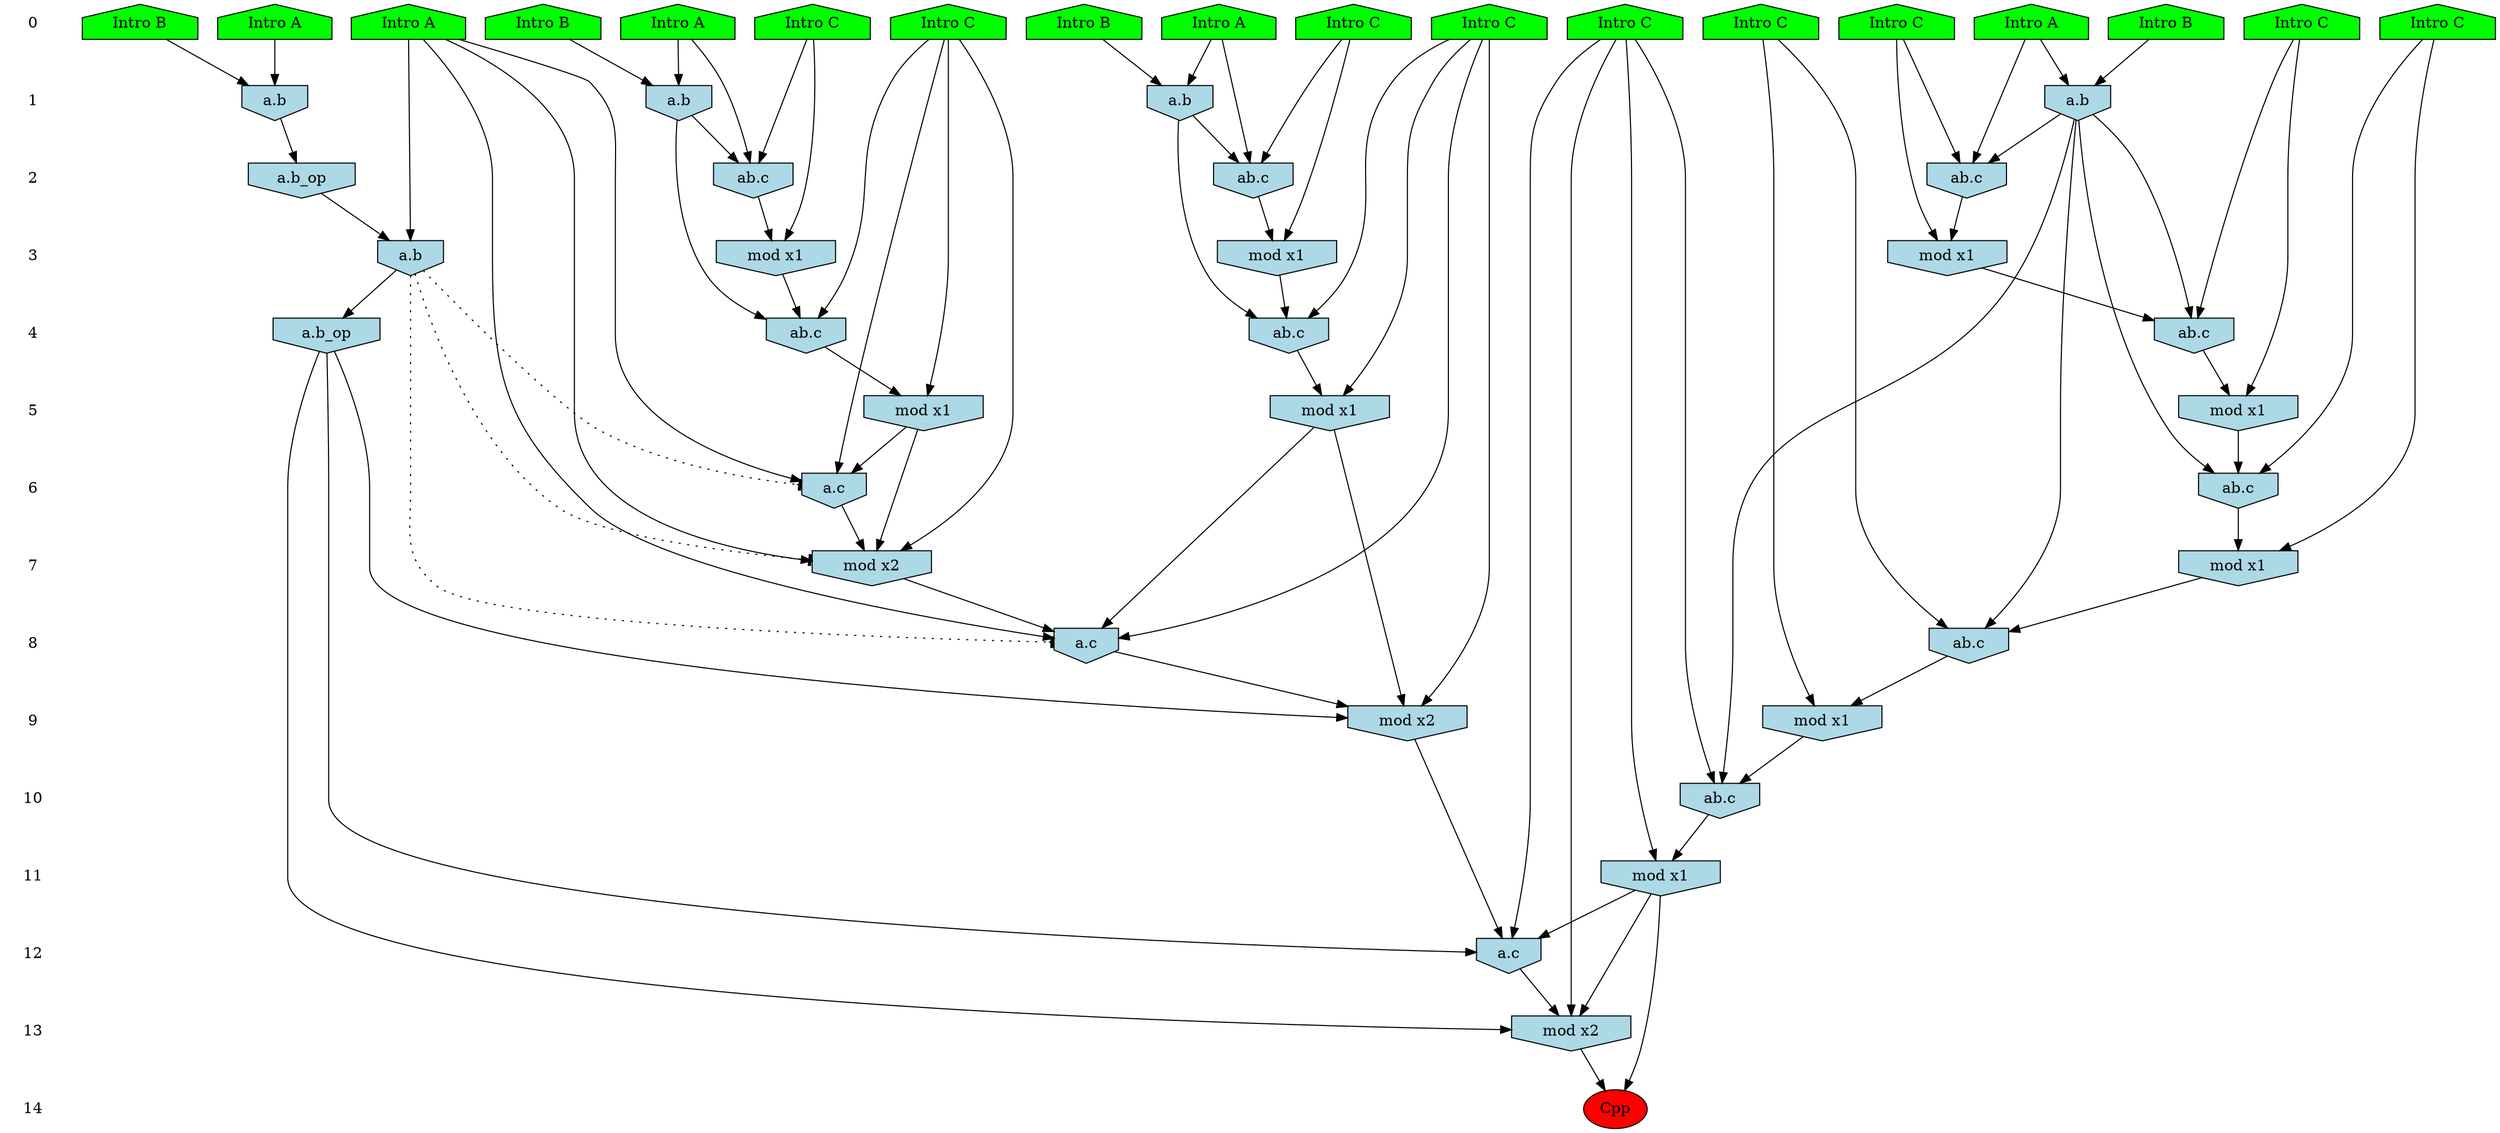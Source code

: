 /* Compression of 1 causal flows obtained in average at 1.921078E+01 t.u */
/* Compressed causal flows were: [3504] */
digraph G{
 ranksep=.5 ; 
{ rank = same ; "0" [shape=plaintext] ; node_1 [label ="Intro B", shape=house, style=filled, fillcolor=green] ;
node_2 [label ="Intro B", shape=house, style=filled, fillcolor=green] ;
node_3 [label ="Intro A", shape=house, style=filled, fillcolor=green] ;
node_4 [label ="Intro A", shape=house, style=filled, fillcolor=green] ;
node_5 [label ="Intro B", shape=house, style=filled, fillcolor=green] ;
node_6 [label ="Intro A", shape=house, style=filled, fillcolor=green] ;
node_7 [label ="Intro A", shape=house, style=filled, fillcolor=green] ;
node_8 [label ="Intro A", shape=house, style=filled, fillcolor=green] ;
node_9 [label ="Intro B", shape=house, style=filled, fillcolor=green] ;
node_10 [label ="Intro C", shape=house, style=filled, fillcolor=green] ;
node_11 [label ="Intro C", shape=house, style=filled, fillcolor=green] ;
node_12 [label ="Intro C", shape=house, style=filled, fillcolor=green] ;
node_13 [label ="Intro C", shape=house, style=filled, fillcolor=green] ;
node_14 [label ="Intro C", shape=house, style=filled, fillcolor=green] ;
node_15 [label ="Intro C", shape=house, style=filled, fillcolor=green] ;
node_16 [label ="Intro C", shape=house, style=filled, fillcolor=green] ;
node_17 [label ="Intro C", shape=house, style=filled, fillcolor=green] ;
node_18 [label ="Intro C", shape=house, style=filled, fillcolor=green] ;
}
{ rank = same ; "1" [shape=plaintext] ; node_19 [label="a.b", shape=invhouse, style=filled, fillcolor = lightblue] ;
node_24 [label="a.b", shape=invhouse, style=filled, fillcolor = lightblue] ;
node_25 [label="a.b", shape=invhouse, style=filled, fillcolor = lightblue] ;
node_39 [label="a.b", shape=invhouse, style=filled, fillcolor = lightblue] ;
}
{ rank = same ; "2" [shape=plaintext] ; node_20 [label="ab.c", shape=invhouse, style=filled, fillcolor = lightblue] ;
node_26 [label="ab.c", shape=invhouse, style=filled, fillcolor = lightblue] ;
node_37 [label="a.b_op", shape=invhouse, style=filled, fillcolor = lightblue] ;
node_40 [label="ab.c", shape=invhouse, style=filled, fillcolor = lightblue] ;
}
{ rank = same ; "3" [shape=plaintext] ; node_21 [label="mod x1", shape=invhouse, style=filled, fillcolor = lightblue] ;
node_27 [label="mod x1", shape=invhouse, style=filled, fillcolor = lightblue] ;
node_41 [label="mod x1", shape=invhouse, style=filled, fillcolor = lightblue] ;
node_45 [label="a.b", shape=invhouse, style=filled, fillcolor = lightblue] ;
}
{ rank = same ; "4" [shape=plaintext] ; node_22 [label="ab.c", shape=invhouse, style=filled, fillcolor = lightblue] ;
node_28 [label="ab.c", shape=invhouse, style=filled, fillcolor = lightblue] ;
node_42 [label="ab.c", shape=invhouse, style=filled, fillcolor = lightblue] ;
node_46 [label="a.b_op", shape=invhouse, style=filled, fillcolor = lightblue] ;
}
{ rank = same ; "5" [shape=plaintext] ; node_23 [label="mod x1", shape=invhouse, style=filled, fillcolor = lightblue] ;
node_30 [label="mod x1", shape=invhouse, style=filled, fillcolor = lightblue] ;
node_43 [label="mod x1", shape=invhouse, style=filled, fillcolor = lightblue] ;
}
{ rank = same ; "6" [shape=plaintext] ; node_29 [label="ab.c", shape=invhouse, style=filled, fillcolor = lightblue] ;
node_34 [label="a.c", shape=invhouse, style=filled, fillcolor = lightblue] ;
}
{ rank = same ; "7" [shape=plaintext] ; node_31 [label="mod x1", shape=invhouse, style=filled, fillcolor = lightblue] ;
node_38 [label="mod x2", shape=invhouse, style=filled, fillcolor = lightblue] ;
}
{ rank = same ; "8" [shape=plaintext] ; node_32 [label="ab.c", shape=invhouse, style=filled, fillcolor = lightblue] ;
node_44 [label="a.c", shape=invhouse, style=filled, fillcolor = lightblue] ;
}
{ rank = same ; "9" [shape=plaintext] ; node_33 [label="mod x1", shape=invhouse, style=filled, fillcolor = lightblue] ;
node_47 [label="mod x2", shape=invhouse, style=filled, fillcolor = lightblue] ;
}
{ rank = same ; "10" [shape=plaintext] ; node_35 [label="ab.c", shape=invhouse, style=filled, fillcolor = lightblue] ;
}
{ rank = same ; "11" [shape=plaintext] ; node_36 [label="mod x1", shape=invhouse, style=filled, fillcolor = lightblue] ;
}
{ rank = same ; "12" [shape=plaintext] ; node_48 [label="a.c", shape=invhouse, style=filled, fillcolor = lightblue] ;
}
{ rank = same ; "13" [shape=plaintext] ; node_49 [label="mod x2", shape=invhouse, style=filled, fillcolor = lightblue] ;
}
{ rank = same ; "14" [shape=plaintext] ; node_50 [label ="Cpp", style=filled, fillcolor=red] ;
}
"0" -> "1" [style="invis"]; 
"1" -> "2" [style="invis"]; 
"2" -> "3" [style="invis"]; 
"3" -> "4" [style="invis"]; 
"4" -> "5" [style="invis"]; 
"5" -> "6" [style="invis"]; 
"6" -> "7" [style="invis"]; 
"7" -> "8" [style="invis"]; 
"8" -> "9" [style="invis"]; 
"9" -> "10" [style="invis"]; 
"10" -> "11" [style="invis"]; 
"11" -> "12" [style="invis"]; 
"12" -> "13" [style="invis"]; 
"13" -> "14" [style="invis"]; 
node_2 -> node_19
node_4 -> node_19
node_4 -> node_20
node_17 -> node_20
node_19 -> node_20
node_17 -> node_21
node_20 -> node_21
node_12 -> node_22
node_19 -> node_22
node_21 -> node_22
node_12 -> node_23
node_22 -> node_23
node_5 -> node_24
node_7 -> node_24
node_6 -> node_25
node_9 -> node_25
node_7 -> node_26
node_15 -> node_26
node_24 -> node_26
node_15 -> node_27
node_26 -> node_27
node_11 -> node_28
node_24 -> node_28
node_27 -> node_28
node_18 -> node_29
node_19 -> node_29
node_23 -> node_29
node_11 -> node_30
node_28 -> node_30
node_18 -> node_31
node_29 -> node_31
node_14 -> node_32
node_19 -> node_32
node_31 -> node_32
node_14 -> node_33
node_32 -> node_33
node_3 -> node_34
node_11 -> node_34
node_30 -> node_34
node_16 -> node_35
node_19 -> node_35
node_33 -> node_35
node_16 -> node_36
node_35 -> node_36
node_25 -> node_37
node_3 -> node_38
node_11 -> node_38
node_30 -> node_38
node_34 -> node_38
node_1 -> node_39
node_8 -> node_39
node_8 -> node_40
node_10 -> node_40
node_39 -> node_40
node_10 -> node_41
node_40 -> node_41
node_13 -> node_42
node_39 -> node_42
node_41 -> node_42
node_13 -> node_43
node_42 -> node_43
node_3 -> node_44
node_13 -> node_44
node_38 -> node_44
node_43 -> node_44
node_3 -> node_45
node_37 -> node_45
node_45 -> node_46
node_13 -> node_47
node_43 -> node_47
node_44 -> node_47
node_46 -> node_47
node_16 -> node_48
node_36 -> node_48
node_46 -> node_48
node_47 -> node_48
node_16 -> node_49
node_36 -> node_49
node_46 -> node_49
node_48 -> node_49
node_36 -> node_50
node_49 -> node_50
node_45 -> node_44 [style=dotted, arrowhead = tee] 
node_45 -> node_38 [style=dotted, arrowhead = tee] 
node_45 -> node_34 [style=dotted, arrowhead = tee] 
}
/*
 Dot generation time: 0.000207
*/